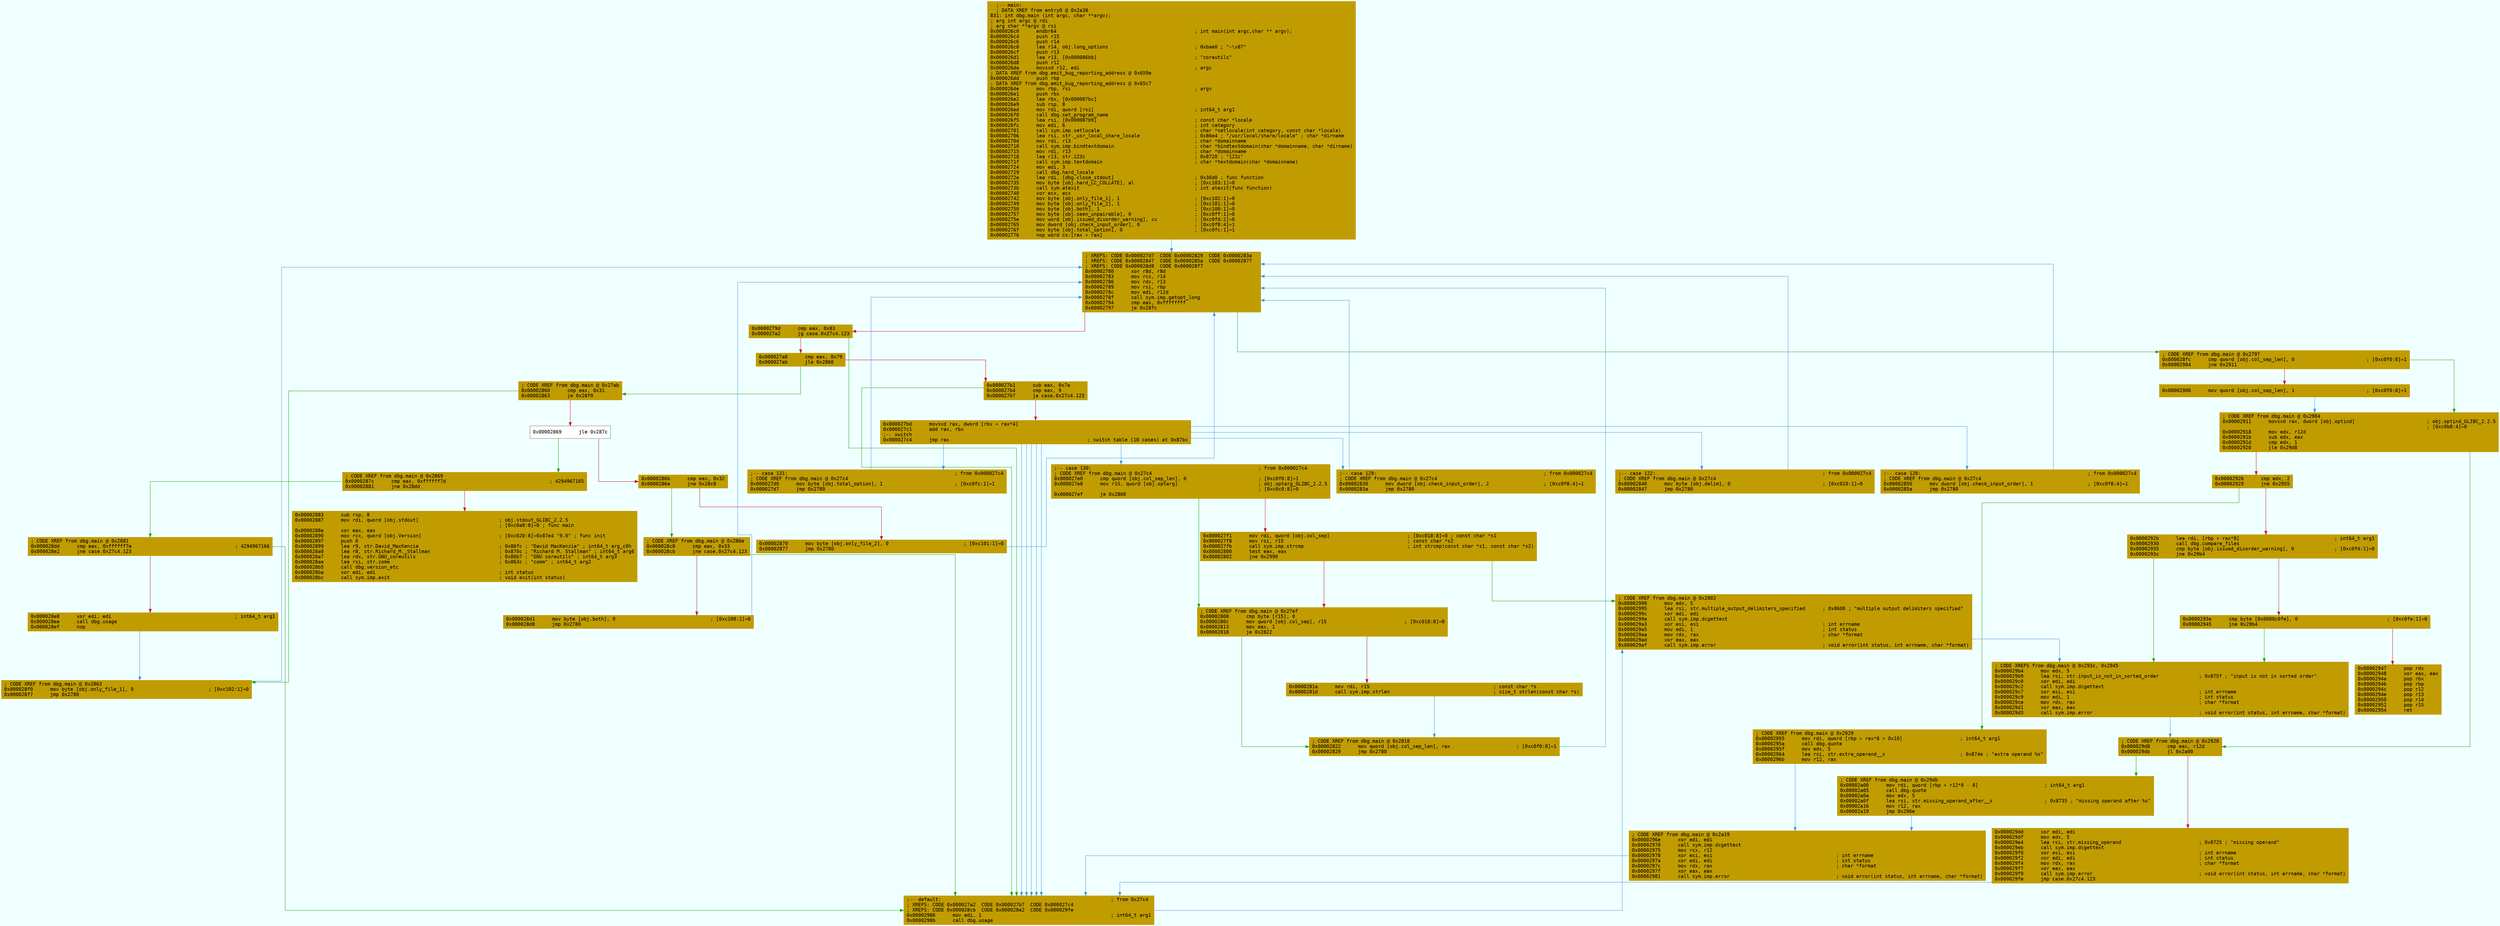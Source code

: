digraph code {
	graph [bgcolor=azure fontsize=8 fontname="Courier" splines="ortho"];
	node [fillcolor=gray style=filled shape=box];
	edge [arrowhead="normal"];
	"0x000026c0" [URL="dbg.main/0x000026c0", fillcolor="#c19c00",color="#c19c00", fontname="Courier",label="  ;-- main:\l  ; DATA XREF from entry0 @ 0x2a38\l831: int dbg.main (int argc, char **argv);\l; arg int argc @ rdi\l; arg char **argv @ rsi\l0x000026c0      endbr64                                                ; int main(int argc,char ** argv);\l0x000026c4      push r15\l0x000026c6      push r14\l0x000026c8      lea r14, obj.long_options                              ; 0xbae0 ; \"~\\x87\"\l0x000026cf      push r13\l0x000026d1      lea r13, [0x000086bb]                                  ; \"coreutils\"\l0x000026d8      push r12\l0x000026da      movsxd r12, edi                                        ; argc\l; DATA XREF from dbg.emit_bug_reporting_address @ 0x659e\l0x000026dd      push rbp\l; DATA XREF from dbg.emit_bug_reporting_address @ 0x65c7\l0x000026de      mov rbp, rsi                                           ; argv\l0x000026e1      push rbx\l0x000026e2      lea rbx, [0x000087bc]\l0x000026e9      sub rsp, 8\l0x000026ed      mov rdi, qword [rsi]                                   ; int64_t arg1\l0x000026f0      call dbg.set_program_name\l0x000026f5      lea rsi, [0x000087b9]                                  ; const char *locale\l0x000026fc      mov edi, 6                                             ; int category\l0x00002701      call sym.imp.setlocale                                 ; char *setlocale(int category, const char *locale)\l0x00002706      lea rsi, str._usr_local_share_locale                   ; 0x86e4 ; \"/usr/local/share/locale\" ; char *dirname\l0x0000270d      mov rdi, r13                                           ; char *domainname\l0x00002710      call sym.imp.bindtextdomain                            ; char *bindtextdomain(char *domainname, char *dirname)\l0x00002715      mov rdi, r13                                           ; char *domainname\l0x00002718      lea r13, str.123z                                      ; 0x8720 ; \"123z\"\l0x0000271f      call sym.imp.textdomain                                ; char *textdomain(char *domainname)\l0x00002724      mov edi, 3\l0x00002729      call dbg.hard_locale\l0x0000272e      lea rdi, [dbg.close_stdout]                            ; 0x36d0 ; func function\l0x00002735      mov byte [obj.hard_LC_COLLATE], al                     ; [0xc103:1]=0\l0x0000273b      call sym.atexit                                        ; int atexit(func function)\l0x00002740      xor ecx, ecx\l0x00002742      mov byte [obj.only_file_1], 1                          ; [0xc102:1]=0\l0x00002749      mov byte [obj.only_file_2], 1                          ; [0xc101:1]=0\l0x00002750      mov byte [obj.both], 1                                 ; [0xc100:1]=0\l0x00002757      mov byte [obj.seen_unpairable], 0                      ; [0xc0ff:1]=0\l0x0000275e      mov word [obj.issued_disorder_warning], cx             ; [0xc0fd:2]=0\l0x00002765      mov dword [obj.check_input_order], 0                   ; [0xc0f8:4]=1\l0x0000276f      mov byte [obj.total_option], 0                         ; [0xc0fc:1]=1\l0x00002776      nop word cs:[rax + rax]\l"]
	"0x00002780" [URL="dbg.main/0x00002780", fillcolor="#c19c00",color="#c19c00", fontname="Courier",label="; XREFS: CODE 0x000027d7  CODE 0x00002829  CODE 0x0000283a  \l; XREFS: CODE 0x00002847  CODE 0x0000285a  CODE 0x00002877  \l; XREFS: CODE 0x000028d8  CODE 0x000028f7  \l0x00002780      xor r8d, r8d\l0x00002783      mov rcx, r14\l0x00002786      mov rdx, r13\l0x00002789      mov rsi, rbp\l0x0000278c      mov edi, r12d\l0x0000278f      call sym.imp.getopt_long\l0x00002794      cmp eax, 0xffffffff\l0x00002797      je 0x28fc\l"]
	"0x0000279d" [URL="dbg.main/0x0000279d", fillcolor="#c19c00",color="#c19c00", fontname="Courier",label="0x0000279d      cmp eax, 0x83\l0x000027a2      jg case.0x27c4.123\l"]
	"0x000027a8" [URL="dbg.main/0x000027a8", fillcolor="#c19c00",color="#c19c00", fontname="Courier",label="0x000027a8      cmp eax, 0x79\l0x000027ab      jle 0x2860\l"]
	"0x000027b1" [URL="dbg.main/0x000027b1", fillcolor="#c19c00",color="#c19c00", fontname="Courier",label="0x000027b1      sub eax, 0x7a\l0x000027b4      cmp eax, 9\l0x000027b7      ja case.0x27c4.123\l"]
	"0x000027bd" [URL="dbg.main/0x000027bd", fillcolor="#c19c00",color="#c19c00", fontname="Courier",label="0x000027bd      movsxd rax, dword [rbx + rax*4]\l0x000027c1      add rax, rbx\l;-- switch\l0x000027c4      jmp rax                                                ; switch table (10 cases) at 0x87bc\l"]
	"0x000027d0" [URL="dbg.main/0x000027d0", fillcolor="#c19c00",color="#c19c00", fontname="Courier",label=";-- case 131:                                                          ; from 0x000027c4\l; CODE XREF from dbg.main @ 0x27c4\l0x000027d0      mov byte [obj.total_option], 1                         ; [0xc0fc:1]=1\l0x000027d7      jmp 0x2780\l"]
	"0x000027e0" [URL="dbg.main/0x000027e0", fillcolor="#c19c00",color="#c19c00", fontname="Courier",label=";-- case 130:                                                          ; from 0x000027c4\l; CODE XREF from dbg.main @ 0x27c4\l0x000027e0      cmp qword [obj.col_sep_len], 0                         ; [0xc0f0:8]=1\l0x000027e8      mov r15, qword [obj.optarg]                            ; obj.optarg_GLIBC_2.2.5\l                                                                       ; [0xc0c0:8]=0\l0x000027ef      je 0x2808\l"]
	"0x000027f1" [URL="dbg.main/0x000027f1", fillcolor="#c19c00",color="#c19c00", fontname="Courier",label="0x000027f1      mov rdi, qword [obj.col_sep]                           ; [0xc018:8]=0 ; const char *s1\l0x000027f8      mov rsi, r15                                           ; const char *s2\l0x000027fb      call sym.imp.strcmp                                    ; int strcmp(const char *s1, const char *s2)\l0x00002800      test eax, eax\l0x00002802      jne 0x2990\l"]
	"0x00002808" [URL="dbg.main/0x00002808", fillcolor="#c19c00",color="#c19c00", fontname="Courier",label="; CODE XREF from dbg.main @ 0x27ef\l0x00002808      cmp byte [r15], 0\l0x0000280c      mov qword [obj.col_sep], r15                           ; [0xc018:8]=0\l0x00002813      mov eax, 1\l0x00002818      je 0x2822\l"]
	"0x0000281a" [URL="dbg.main/0x0000281a", fillcolor="#c19c00",color="#c19c00", fontname="Courier",label="0x0000281a      mov rdi, r15                                           ; const char *s\l0x0000281d      call sym.imp.strlen                                    ; size_t strlen(const char *s)\l"]
	"0x00002822" [URL="dbg.main/0x00002822", fillcolor="#c19c00",color="#c19c00", fontname="Courier",label="; CODE XREF from dbg.main @ 0x2818\l0x00002822      mov qword [obj.col_sep_len], rax                       ; [0xc0f0:8]=1\l0x00002829      jmp 0x2780\l"]
	"0x00002830" [URL="dbg.main/0x00002830", fillcolor="#c19c00",color="#c19c00", fontname="Courier",label=";-- case 129:                                                          ; from 0x000027c4\l; CODE XREF from dbg.main @ 0x27c4\l0x00002830      mov dword [obj.check_input_order], 2                   ; [0xc0f8:4]=1\l0x0000283a      jmp 0x2780\l"]
	"0x00002840" [URL="dbg.main/0x00002840", fillcolor="#c19c00",color="#c19c00", fontname="Courier",label=";-- case 122:                                                          ; from 0x000027c4\l; CODE XREF from dbg.main @ 0x27c4\l0x00002840      mov byte [obj.delim], 0                                ; [0xc010:1]=0\l0x00002847      jmp 0x2780\l"]
	"0x00002850" [URL="dbg.main/0x00002850", fillcolor="#c19c00",color="#c19c00", fontname="Courier",label=";-- case 128:                                                          ; from 0x000027c4\l; CODE XREF from dbg.main @ 0x27c4\l0x00002850      mov dword [obj.check_input_order], 1                   ; [0xc0f8:4]=1\l0x0000285a      jmp 0x2780\l"]
	"0x00002860" [URL="dbg.main/0x00002860", fillcolor="#c19c00",color="#c19c00", fontname="Courier",label="; CODE XREF from dbg.main @ 0x27ab\l0x00002860      cmp eax, 0x31\l0x00002863      je 0x28f0\l"]
	"0x00002869" [URL="dbg.main/0x00002869", fillcolor="white",color="#767676", fontname="Courier",label="0x00002869      jle 0x287c\l"]
	"0x0000286b" [URL="dbg.main/0x0000286b", fillcolor="#c19c00",color="#c19c00", fontname="Courier",label="0x0000286b      cmp eax, 0x32\l0x0000286e      jne 0x28c8\l"]
	"0x00002870" [URL="dbg.main/0x00002870", fillcolor="#c19c00",color="#c19c00", fontname="Courier",label="0x00002870      mov byte [obj.only_file_2], 0                          ; [0xc101:1]=0\l0x00002877      jmp 0x2780\l"]
	"0x0000287c" [URL="dbg.main/0x0000287c", fillcolor="#c19c00",color="#c19c00", fontname="Courier",label="; CODE XREF from dbg.main @ 0x2869\l0x0000287c      cmp eax, 0xffffff7d                                    ; 4294967165\l0x00002881      jne 0x28dd\l"]
	"0x00002883" [URL="dbg.main/0x00002883", fillcolor="#c19c00",color="#c19c00", fontname="Courier",label="0x00002883      sub rsp, 8\l0x00002887      mov rdi, qword [obj.stdout]                            ; obj.stdout_GLIBC_2.2.5\l                                                                       ; [0xc0a8:8]=0 ; func main\l0x0000288e      xor eax, eax\l0x00002890      mov rcx, qword [obj.Version]                           ; [0xc020:8]=0x87e4 \"9.0\" ; func init\l0x00002897      push 0\l0x00002899      lea r9, str.David_MacKenzie                            ; 0x86fc ; \"David MacKenzie\" ; int64_t arg_c0h\l0x000028a0      lea r8, str.Richard_M._Stallman                        ; 0x870c ; \"Richard M. Stallman\" ; int64_t arg6\l0x000028a7      lea rdx, str.GNU_coreutils                             ; 0x86b7 ; \"GNU coreutils\" ; int64_t arg3\l0x000028ae      lea rsi, str.comm                                      ; 0x863c ; \"comm\" ; int64_t arg2\l0x000028b5      call dbg.version_etc\l0x000028ba      xor edi, edi                                           ; int status\l0x000028bc      call sym.imp.exit                                      ; void exit(int status)\l"]
	"0x000028c8" [URL="dbg.main/0x000028c8", fillcolor="#c19c00",color="#c19c00", fontname="Courier",label="; CODE XREF from dbg.main @ 0x286e\l0x000028c8      cmp eax, 0x33\l0x000028cb      jne case.0x27c4.123\l"]
	"0x000028d1" [URL="dbg.main/0x000028d1", fillcolor="#c19c00",color="#c19c00", fontname="Courier",label="0x000028d1      mov byte [obj.both], 0                                 ; [0xc100:1]=0\l0x000028d8      jmp 0x2780\l"]
	"0x000028dd" [URL="dbg.main/0x000028dd", fillcolor="#c19c00",color="#c19c00", fontname="Courier",label="; CODE XREF from dbg.main @ 0x2881\l0x000028dd      cmp eax, 0xffffff7e                                    ; 4294967166\l0x000028e2      jne case.0x27c4.123\l"]
	"0x000028e8" [URL="dbg.main/0x000028e8", fillcolor="#c19c00",color="#c19c00", fontname="Courier",label="0x000028e8      xor edi, edi                                           ; int64_t arg1\l0x000028ea      call dbg.usage\l0x000028ef      nop\l"]
	"0x000028f0" [URL="dbg.main/0x000028f0", fillcolor="#c19c00",color="#c19c00", fontname="Courier",label="; CODE XREF from dbg.main @ 0x2863\l0x000028f0      mov byte [obj.only_file_1], 0                          ; [0xc102:1]=0\l0x000028f7      jmp 0x2780\l"]
	"0x000028fc" [URL="dbg.main/0x000028fc", fillcolor="#c19c00",color="#c19c00", fontname="Courier",label="; CODE XREF from dbg.main @ 0x2797\l0x000028fc      cmp qword [obj.col_sep_len], 0                         ; [0xc0f0:8]=1\l0x00002904      jne 0x2911\l"]
	"0x00002906" [URL="dbg.main/0x00002906", fillcolor="#c19c00",color="#c19c00", fontname="Courier",label="0x00002906      mov qword [obj.col_sep_len], 1                         ; [0xc0f0:8]=1\l"]
	"0x00002911" [URL="dbg.main/0x00002911", fillcolor="#c19c00",color="#c19c00", fontname="Courier",label="; CODE XREF from dbg.main @ 0x2904\l0x00002911      movsxd rax, dword [obj.optind]                         ; obj.optind_GLIBC_2.2.5\l                                                                       ; [0xc0b8:4]=0\l0x00002918      mov edx, r12d\l0x0000291b      sub edx, eax\l0x0000291d      cmp edx, 1\l0x00002920      jle 0x29d8\l"]
	"0x00002926" [URL="dbg.main/0x00002926", fillcolor="#c19c00",color="#c19c00", fontname="Courier",label="0x00002926      cmp edx, 2\l0x00002929      jne 0x2955\l"]
	"0x0000292b" [URL="dbg.main/0x0000292b", fillcolor="#c19c00",color="#c19c00", fontname="Courier",label="0x0000292b      lea rdi, [rbp + rax*8]                                 ; int64_t arg1\l0x00002930      call dbg.compare_files\l0x00002935      cmp byte [obj.issued_disorder_warning], 0              ; [0xc0fd:1]=0\l0x0000293c      jne 0x29b4\l"]
	"0x0000293e" [URL="dbg.main/0x0000293e", fillcolor="#c19c00",color="#c19c00", fontname="Courier",label="0x0000293e      cmp byte [0x0000c0fe], 0                               ; [0xc0fe:1]=0\l0x00002945      jne 0x29b4\l"]
	"0x00002947" [URL="dbg.main/0x00002947", fillcolor="#c19c00",color="#c19c00", fontname="Courier",label="0x00002947      pop rdx\l0x00002948      xor eax, eax\l0x0000294a      pop rbx\l0x0000294b      pop rbp\l0x0000294c      pop r12\l0x0000294e      pop r13\l0x00002950      pop r14\l0x00002952      pop r15\l0x00002954      ret\l"]
	"0x00002955" [URL="dbg.main/0x00002955", fillcolor="#c19c00",color="#c19c00", fontname="Courier",label="; CODE XREF from dbg.main @ 0x2929\l0x00002955      mov rdi, qword [rbp + rax*8 + 0x10]                    ; int64_t arg1\l0x0000295a      call dbg.quote\l0x0000295f      mov edx, 5\l0x00002964      lea rsi, str.extra_operand__s                          ; 0x874e ; \"extra operand %s\"\l0x0000296b      mov r12, rax\l"]
	"0x0000296e" [URL="dbg.main/0x0000296e", fillcolor="#c19c00",color="#c19c00", fontname="Courier",label="; CODE XREF from dbg.main @ 0x2a19\l0x0000296e      xor edi, edi\l0x00002970      call sym.imp.dcgettext\l0x00002975      mov rcx, r12\l0x00002978      xor esi, esi                                           ; int errname\l0x0000297a      xor edi, edi                                           ; int status\l0x0000297c      mov rdx, rax                                           ; char *format\l0x0000297f      xor eax, eax\l0x00002981      call sym.imp.error                                     ; void error(int status, int errname, char *format)\l"]
	"0x00002986" [URL="dbg.main/0x00002986", fillcolor="#c19c00",color="#c19c00", fontname="Courier",label=";-- default:                                                           ; from 0x27c4\l; XREFS: CODE 0x000027a2  CODE 0x000027b7  CODE 0x000027c4  \l; XREFS: CODE 0x000028cb  CODE 0x000028e2  CODE 0x000029fe  \l0x00002986      mov edi, 1                                             ; int64_t arg1\l0x0000298b      call dbg.usage\l"]
	"0x00002990" [URL="dbg.main/0x00002990", fillcolor="#c19c00",color="#c19c00", fontname="Courier",label="; CODE XREF from dbg.main @ 0x2802\l0x00002990      mov edx, 5\l0x00002995      lea rsi, str.multiple_output_delimiters_specified      ; 0x8600 ; \"multiple output delimiters specified\"\l0x0000299c      xor edi, edi\l0x0000299e      call sym.imp.dcgettext\l0x000029a3      xor esi, esi                                           ; int errname\l0x000029a5      mov edi, 1                                             ; int status\l0x000029aa      mov rdx, rax                                           ; char *format\l0x000029ad      xor eax, eax\l0x000029af      call sym.imp.error                                     ; void error(int status, int errname, char *format)\l"]
	"0x000029b4" [URL="dbg.main/0x000029b4", fillcolor="#c19c00",color="#c19c00", fontname="Courier",label="; CODE XREFS from dbg.main @ 0x293c, 0x2945\l0x000029b4      mov edx, 5\l0x000029b9      lea rsi, str.input_is_not_in_sorted_order              ; 0x875f ; \"input is not in sorted order\"\l0x000029c0      xor edi, edi\l0x000029c2      call sym.imp.dcgettext\l0x000029c7      xor esi, esi                                           ; int errname\l0x000029c9      mov edi, 1                                             ; int status\l0x000029ce      mov rdx, rax                                           ; char *format\l0x000029d1      xor eax, eax\l0x000029d3      call sym.imp.error                                     ; void error(int status, int errname, char *format)\l"]
	"0x000029d8" [URL="dbg.main/0x000029d8", fillcolor="#c19c00",color="#c19c00", fontname="Courier",label="; CODE XREF from dbg.main @ 0x2920\l0x000029d8      cmp eax, r12d\l0x000029db      jl 0x2a00\l"]
	"0x000029dd" [URL="dbg.main/0x000029dd", fillcolor="#c19c00",color="#c19c00", fontname="Courier",label="0x000029dd      xor edi, edi\l0x000029df      mov edx, 5\l0x000029e4      lea rsi, str.missing_operand                           ; 0x8725 ; \"missing operand\"\l0x000029eb      call sym.imp.dcgettext\l0x000029f0      xor esi, esi                                           ; int errname\l0x000029f2      xor edi, edi                                           ; int status\l0x000029f4      mov rdx, rax                                           ; char *format\l0x000029f7      xor eax, eax\l0x000029f9      call sym.imp.error                                     ; void error(int status, int errname, char *format)\l0x000029fe      jmp case.0x27c4.123\l"]
	"0x00002a00" [URL="dbg.main/0x00002a00", fillcolor="#c19c00",color="#c19c00", fontname="Courier",label="; CODE XREF from dbg.main @ 0x29db\l0x00002a00      mov rdi, qword [rbp + r12*8 - 8]                       ; int64_t arg1\l0x00002a05      call dbg.quote\l0x00002a0a      mov edx, 5\l0x00002a0f      lea rsi, str.missing_operand_after__s                  ; 0x8735 ; \"missing operand after %s\"\l0x00002a16      mov r12, rax\l0x00002a19      jmp 0x296e\l"]
        "0x000026c0" -> "0x00002780" [color="#3a96dd"];
        "0x00002780" -> "0x000028fc" [color="#13a10e"];
        "0x00002780" -> "0x0000279d" [color="#c50f1f"];
        "0x0000279d" -> "0x00002986" [color="#13a10e"];
        "0x0000279d" -> "0x000027a8" [color="#c50f1f"];
        "0x000027a8" -> "0x00002860" [color="#13a10e"];
        "0x000027a8" -> "0x000027b1" [color="#c50f1f"];
        "0x000027b1" -> "0x00002986" [color="#13a10e"];
        "0x000027b1" -> "0x000027bd" [color="#c50f1f"];
        "0x000027bd" -> "0x00002840" [color="#3a96dd"];
        "0x000027bd" -> "0x00002986" [color="#3a96dd"];
        "0x000027bd" -> "0x00002986" [color="#3a96dd"];
        "0x000027bd" -> "0x00002986" [color="#3a96dd"];
        "0x000027bd" -> "0x00002986" [color="#3a96dd"];
        "0x000027bd" -> "0x00002986" [color="#3a96dd"];
        "0x000027bd" -> "0x00002850" [color="#3a96dd"];
        "0x000027bd" -> "0x00002830" [color="#3a96dd"];
        "0x000027bd" -> "0x000027e0" [color="#3a96dd"];
        "0x000027bd" -> "0x000027d0" [color="#3a96dd"];
        "0x000027d0" -> "0x00002780" [color="#3a96dd"];
        "0x000027e0" -> "0x00002808" [color="#13a10e"];
        "0x000027e0" -> "0x000027f1" [color="#c50f1f"];
        "0x000027f1" -> "0x00002990" [color="#13a10e"];
        "0x000027f1" -> "0x00002808" [color="#c50f1f"];
        "0x00002808" -> "0x00002822" [color="#13a10e"];
        "0x00002808" -> "0x0000281a" [color="#c50f1f"];
        "0x0000281a" -> "0x00002822" [color="#3a96dd"];
        "0x00002822" -> "0x00002780" [color="#3a96dd"];
        "0x00002830" -> "0x00002780" [color="#3a96dd"];
        "0x00002840" -> "0x00002780" [color="#3a96dd"];
        "0x00002850" -> "0x00002780" [color="#3a96dd"];
        "0x00002860" -> "0x000028f0" [color="#13a10e"];
        "0x00002860" -> "0x00002869" [color="#c50f1f"];
        "0x00002869" -> "0x0000287c" [color="#13a10e"];
        "0x00002869" -> "0x0000286b" [color="#c50f1f"];
        "0x0000286b" -> "0x000028c8" [color="#13a10e"];
        "0x0000286b" -> "0x00002870" [color="#c50f1f"];
        "0x00002870" -> "0x00002780" [color="#3a96dd"];
        "0x0000287c" -> "0x000028dd" [color="#13a10e"];
        "0x0000287c" -> "0x00002883" [color="#c50f1f"];
        "0x000028c8" -> "0x00002986" [color="#13a10e"];
        "0x000028c8" -> "0x000028d1" [color="#c50f1f"];
        "0x000028d1" -> "0x00002780" [color="#3a96dd"];
        "0x000028dd" -> "0x00002986" [color="#13a10e"];
        "0x000028dd" -> "0x000028e8" [color="#c50f1f"];
        "0x000028e8" -> "0x000028f0" [color="#3a96dd"];
        "0x000028f0" -> "0x00002780" [color="#3a96dd"];
        "0x000028fc" -> "0x00002911" [color="#13a10e"];
        "0x000028fc" -> "0x00002906" [color="#c50f1f"];
        "0x00002906" -> "0x00002911" [color="#3a96dd"];
        "0x00002911" -> "0x000029d8" [color="#13a10e"];
        "0x00002911" -> "0x00002926" [color="#c50f1f"];
        "0x00002926" -> "0x00002955" [color="#13a10e"];
        "0x00002926" -> "0x0000292b" [color="#c50f1f"];
        "0x0000292b" -> "0x000029b4" [color="#13a10e"];
        "0x0000292b" -> "0x0000293e" [color="#c50f1f"];
        "0x0000293e" -> "0x000029b4" [color="#13a10e"];
        "0x0000293e" -> "0x00002947" [color="#c50f1f"];
        "0x00002955" -> "0x0000296e" [color="#3a96dd"];
        "0x0000296e" -> "0x00002986" [color="#3a96dd"];
        "0x00002986" -> "0x00002990" [color="#3a96dd"];
        "0x00002990" -> "0x000029b4" [color="#3a96dd"];
        "0x000029b4" -> "0x000029d8" [color="#3a96dd"];
        "0x000029d8" -> "0x00002a00" [color="#13a10e"];
        "0x000029d8" -> "0x000029dd" [color="#c50f1f"];
        "0x000029dd" -> "0x00002986" [color="#3a96dd"];
        "0x00002a00" -> "0x0000296e" [color="#3a96dd"];
}
